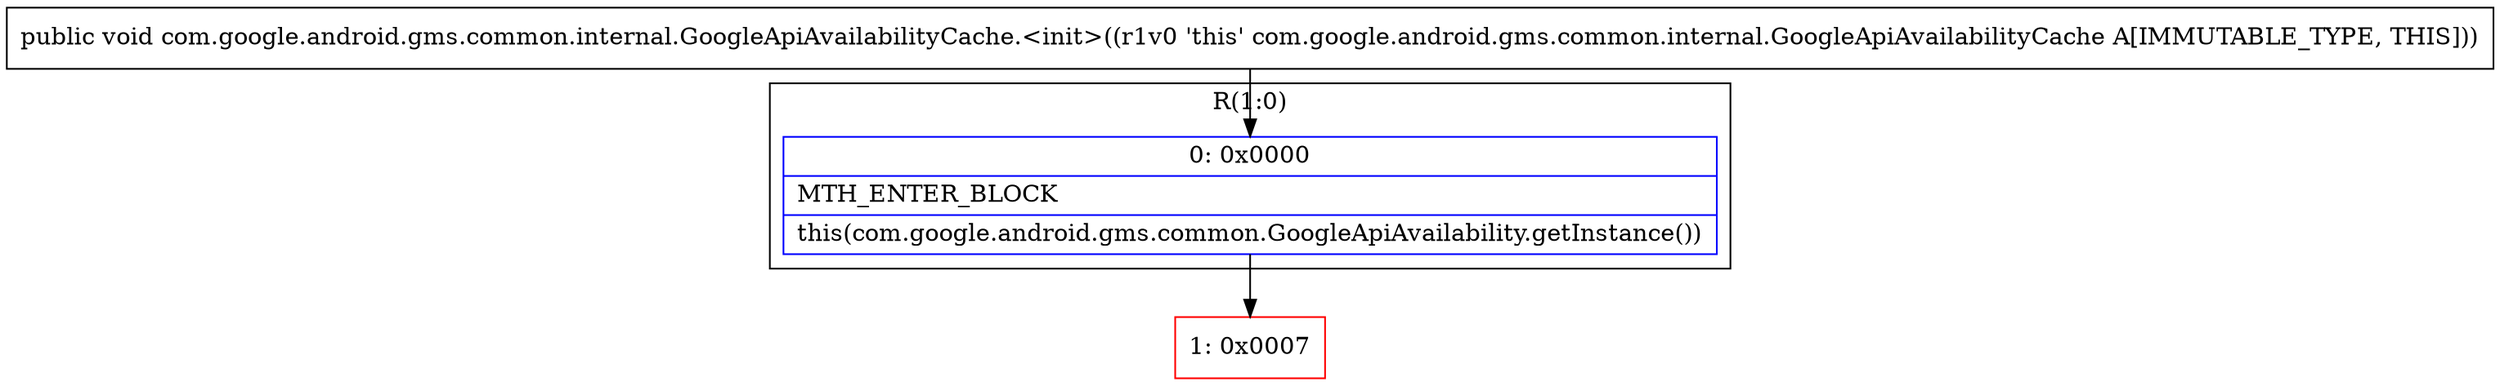 digraph "CFG forcom.google.android.gms.common.internal.GoogleApiAvailabilityCache.\<init\>()V" {
subgraph cluster_Region_1652139781 {
label = "R(1:0)";
node [shape=record,color=blue];
Node_0 [shape=record,label="{0\:\ 0x0000|MTH_ENTER_BLOCK\l|this(com.google.android.gms.common.GoogleApiAvailability.getInstance())\l}"];
}
Node_1 [shape=record,color=red,label="{1\:\ 0x0007}"];
MethodNode[shape=record,label="{public void com.google.android.gms.common.internal.GoogleApiAvailabilityCache.\<init\>((r1v0 'this' com.google.android.gms.common.internal.GoogleApiAvailabilityCache A[IMMUTABLE_TYPE, THIS])) }"];
MethodNode -> Node_0;
Node_0 -> Node_1;
}

